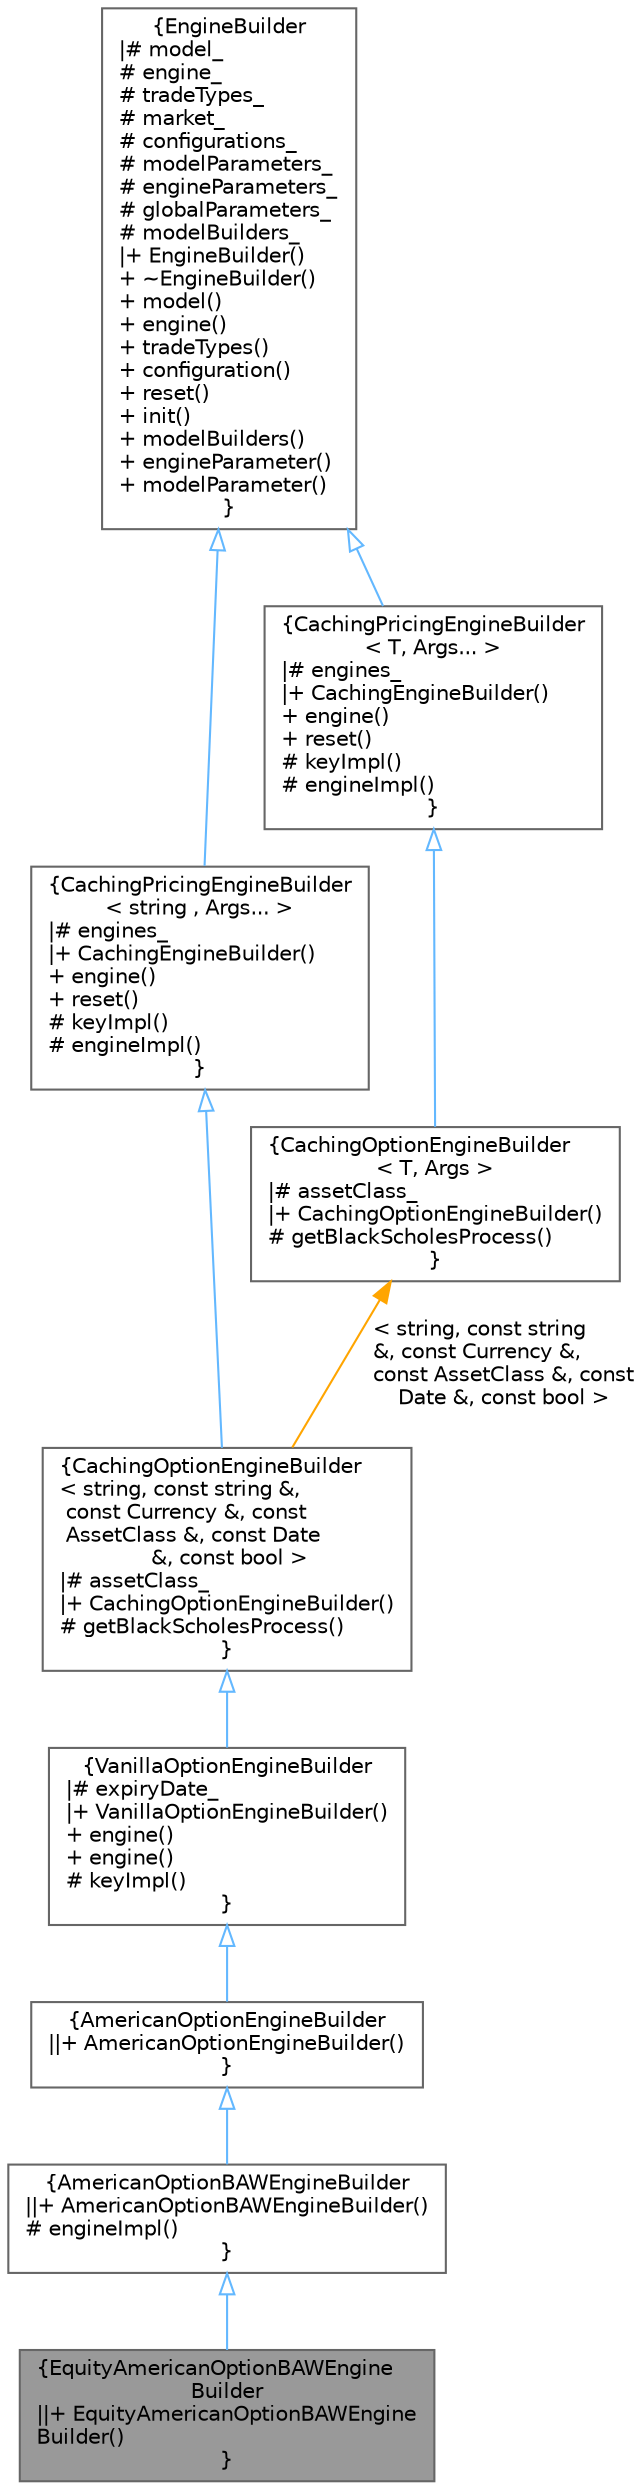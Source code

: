 digraph "EquityAmericanOptionBAWEngineBuilder"
{
 // INTERACTIVE_SVG=YES
 // LATEX_PDF_SIZE
  bgcolor="transparent";
  edge [fontname=Helvetica,fontsize=10,labelfontname=Helvetica,labelfontsize=10];
  node [fontname=Helvetica,fontsize=10,shape=box,height=0.2,width=0.4];
  Node1 [label="{EquityAmericanOptionBAWEngine\lBuilder\n||+ EquityAmericanOptionBAWEngine\lBuilder()\l}",height=0.2,width=0.4,color="gray40", fillcolor="grey60", style="filled", fontcolor="black",tooltip="Engine Builder for American Equity Options using Barone Adesi Whaley Approximation."];
  Node2 -> Node1 [dir="back",color="steelblue1",style="solid",arrowtail="onormal"];
  Node2 [label="{AmericanOptionBAWEngineBuilder\n||+ AmericanOptionBAWEngineBuilder()\l# engineImpl()\l}",height=0.2,width=0.4,color="gray40", fillcolor="white", style="filled",URL="$classore_1_1data_1_1_american_option_b_a_w_engine_builder.html",tooltip="Abstract Engine Builder for American Vanilla Options using Barone Adesi Whaley Approximation."];
  Node3 -> Node2 [dir="back",color="steelblue1",style="solid",arrowtail="onormal"];
  Node3 [label="{AmericanOptionEngineBuilder\n||+ AmericanOptionEngineBuilder()\l}",height=0.2,width=0.4,color="gray40", fillcolor="white", style="filled",URL="$classore_1_1data_1_1_american_option_engine_builder.html",tooltip="Abstract Engine Builder for American Vanilla Options."];
  Node4 -> Node3 [dir="back",color="steelblue1",style="solid",arrowtail="onormal"];
  Node4 [label="{VanillaOptionEngineBuilder\n|# expiryDate_\l|+ VanillaOptionEngineBuilder()\l+ engine()\l+ engine()\l# keyImpl()\l}",height=0.2,width=0.4,color="gray40", fillcolor="white", style="filled",URL="$classore_1_1data_1_1_vanilla_option_engine_builder.html",tooltip="Abstract Engine Builder for Vanilla Options."];
  Node5 -> Node4 [dir="back",color="steelblue1",style="solid",arrowtail="onormal"];
  Node5 [label="{CachingOptionEngineBuilder\l\< string, const string &,\l const Currency &, const\l AssetClass &, const Date\l &, const bool \>\n|# assetClass_\l|+ CachingOptionEngineBuilder()\l# getBlackScholesProcess()\l}",height=0.2,width=0.4,color="gray40", fillcolor="white", style="filled",URL="$classore_1_1data_1_1_caching_option_engine_builder.html",tooltip=" "];
  Node6 -> Node5 [dir="back",color="steelblue1",style="solid",arrowtail="onormal"];
  Node6 [label="{CachingPricingEngineBuilder\l\< string , Args... \>\n|# engines_\l|+ CachingEngineBuilder()\l+ engine()\l+ reset()\l# keyImpl()\l# engineImpl()\l}",height=0.2,width=0.4,color="gray40", fillcolor="white", style="filled",URL="$classore_1_1data_1_1_caching_engine_builder.html",tooltip="Abstract template EngineBuilder class that can cache engines and coupon pricers."];
  Node7 -> Node6 [dir="back",color="steelblue1",style="solid",arrowtail="onormal"];
  Node7 [label="{EngineBuilder\n|# model_\l# engine_\l# tradeTypes_\l# market_\l# configurations_\l# modelParameters_\l# engineParameters_\l# globalParameters_\l# modelBuilders_\l|+ EngineBuilder()\l+ ~EngineBuilder()\l+ model()\l+ engine()\l+ tradeTypes()\l+ configuration()\l+ reset()\l+ init()\l+ modelBuilders()\l+ engineParameter()\l+ modelParameter()\l}",height=0.2,width=0.4,color="gray40", fillcolor="white", style="filled",URL="$classore_1_1data_1_1_engine_builder.html",tooltip="Base PricingEngine Builder class for a specific model and engine."];
  Node8 -> Node5 [dir="back",color="orange",style="solid",label=" \< string, const string\l &, const Currency &,\l const AssetClass &, const\l Date &, const bool \>" ];
  Node8 [label="{CachingOptionEngineBuilder\l\< T, Args \>\n|# assetClass_\l|+ CachingOptionEngineBuilder()\l# getBlackScholesProcess()\l}",height=0.2,width=0.4,color="gray40", fillcolor="white", style="filled",URL="$classore_1_1data_1_1_caching_option_engine_builder.html",tooltip=" "];
  Node9 -> Node8 [dir="back",color="steelblue1",style="solid",arrowtail="onormal"];
  Node9 [label="{CachingPricingEngineBuilder\l\< T, Args... \>\n|# engines_\l|+ CachingEngineBuilder()\l+ engine()\l+ reset()\l# keyImpl()\l# engineImpl()\l}",height=0.2,width=0.4,color="gray40", fillcolor="white", style="filled",URL="$classore_1_1data_1_1_caching_engine_builder.html",tooltip="Abstract template EngineBuilder class that can cache engines and coupon pricers."];
  Node7 -> Node9 [dir="back",color="steelblue1",style="solid",arrowtail="onormal"];
}
